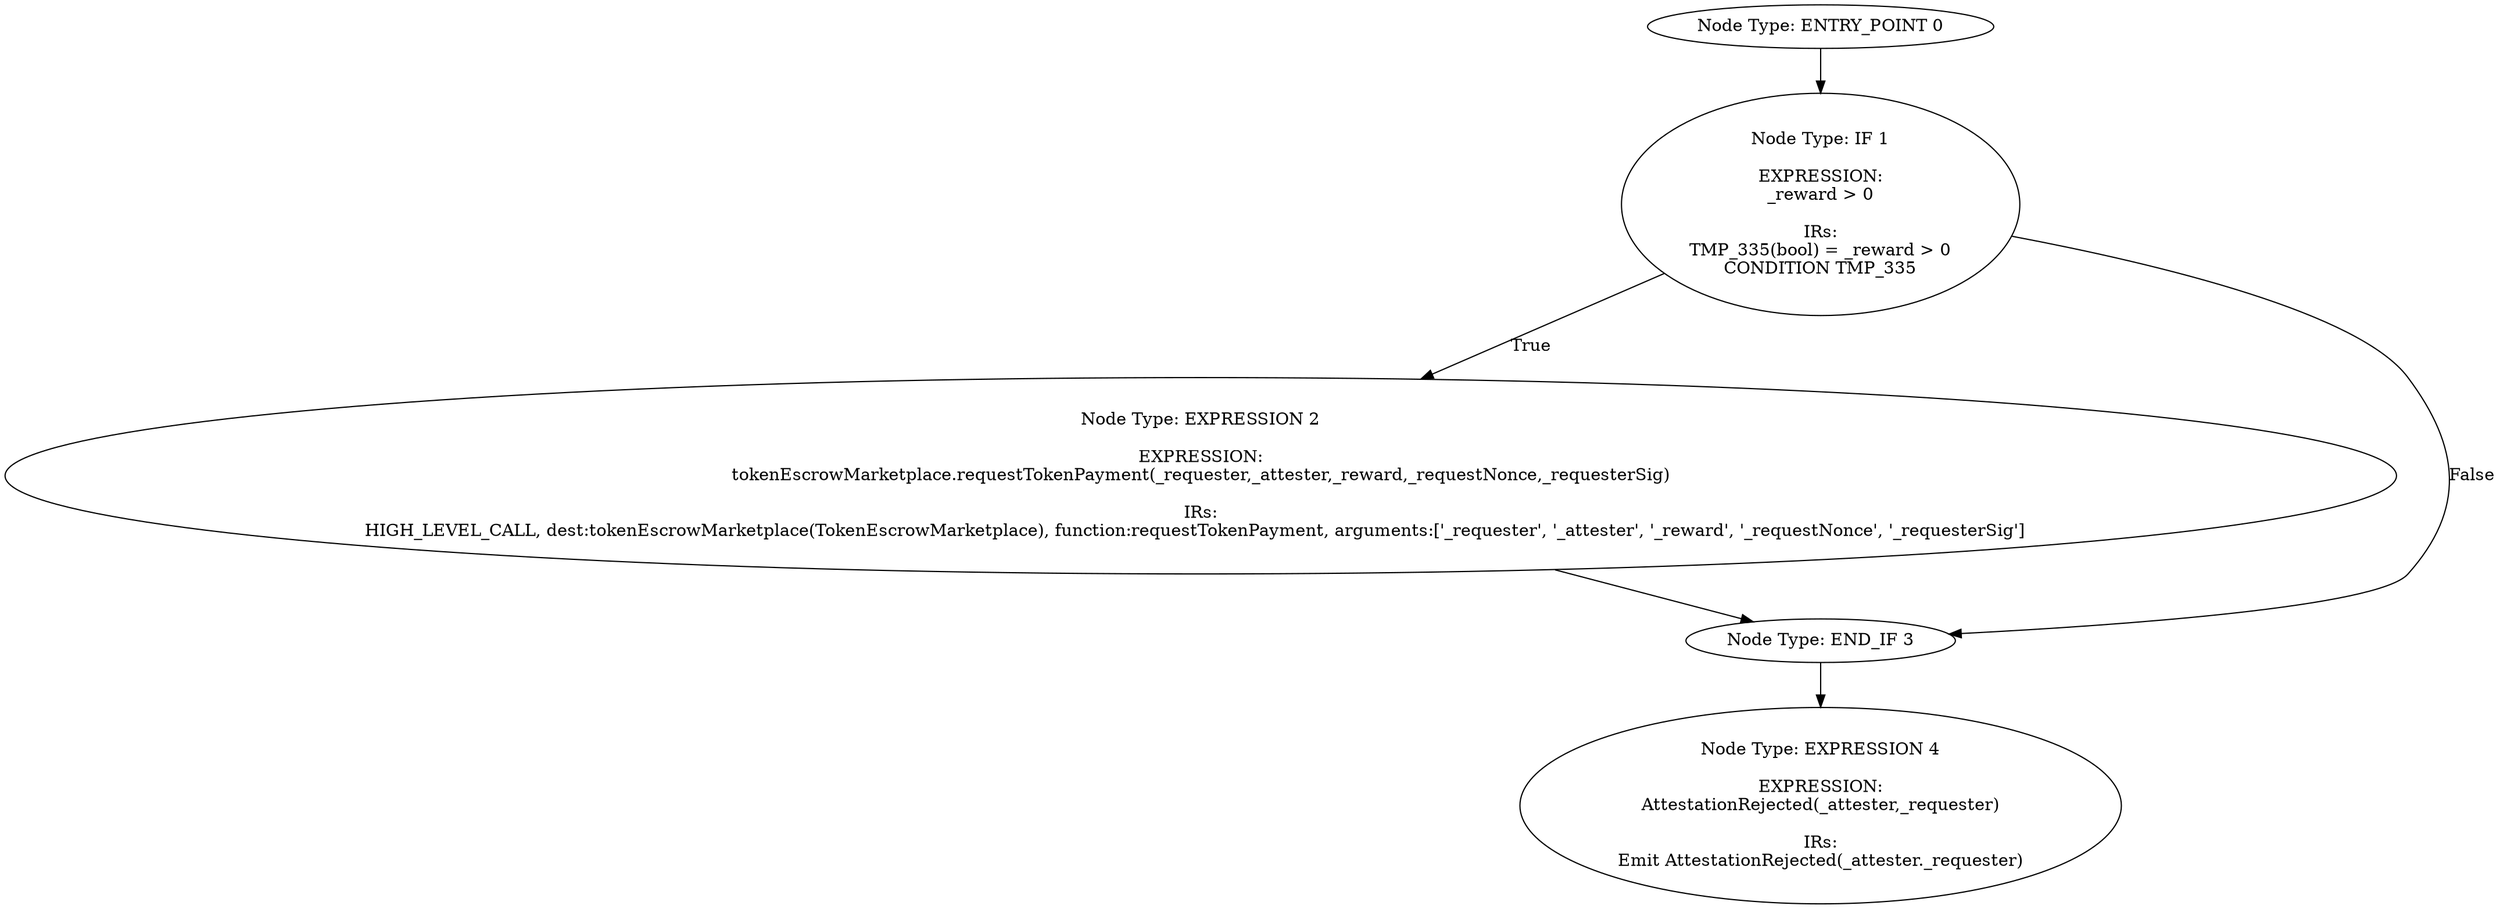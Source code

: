 digraph{
0[label="Node Type: ENTRY_POINT 0
"];
0->1;
1[label="Node Type: IF 1

EXPRESSION:
_reward > 0

IRs:
TMP_335(bool) = _reward > 0
CONDITION TMP_335"];
1->2[label="True"];
1->3[label="False"];
2[label="Node Type: EXPRESSION 2

EXPRESSION:
tokenEscrowMarketplace.requestTokenPayment(_requester,_attester,_reward,_requestNonce,_requesterSig)

IRs:
HIGH_LEVEL_CALL, dest:tokenEscrowMarketplace(TokenEscrowMarketplace), function:requestTokenPayment, arguments:['_requester', '_attester', '_reward', '_requestNonce', '_requesterSig']  "];
2->3;
3[label="Node Type: END_IF 3
"];
3->4;
4[label="Node Type: EXPRESSION 4

EXPRESSION:
AttestationRejected(_attester,_requester)

IRs:
Emit AttestationRejected(_attester._requester)"];
}
